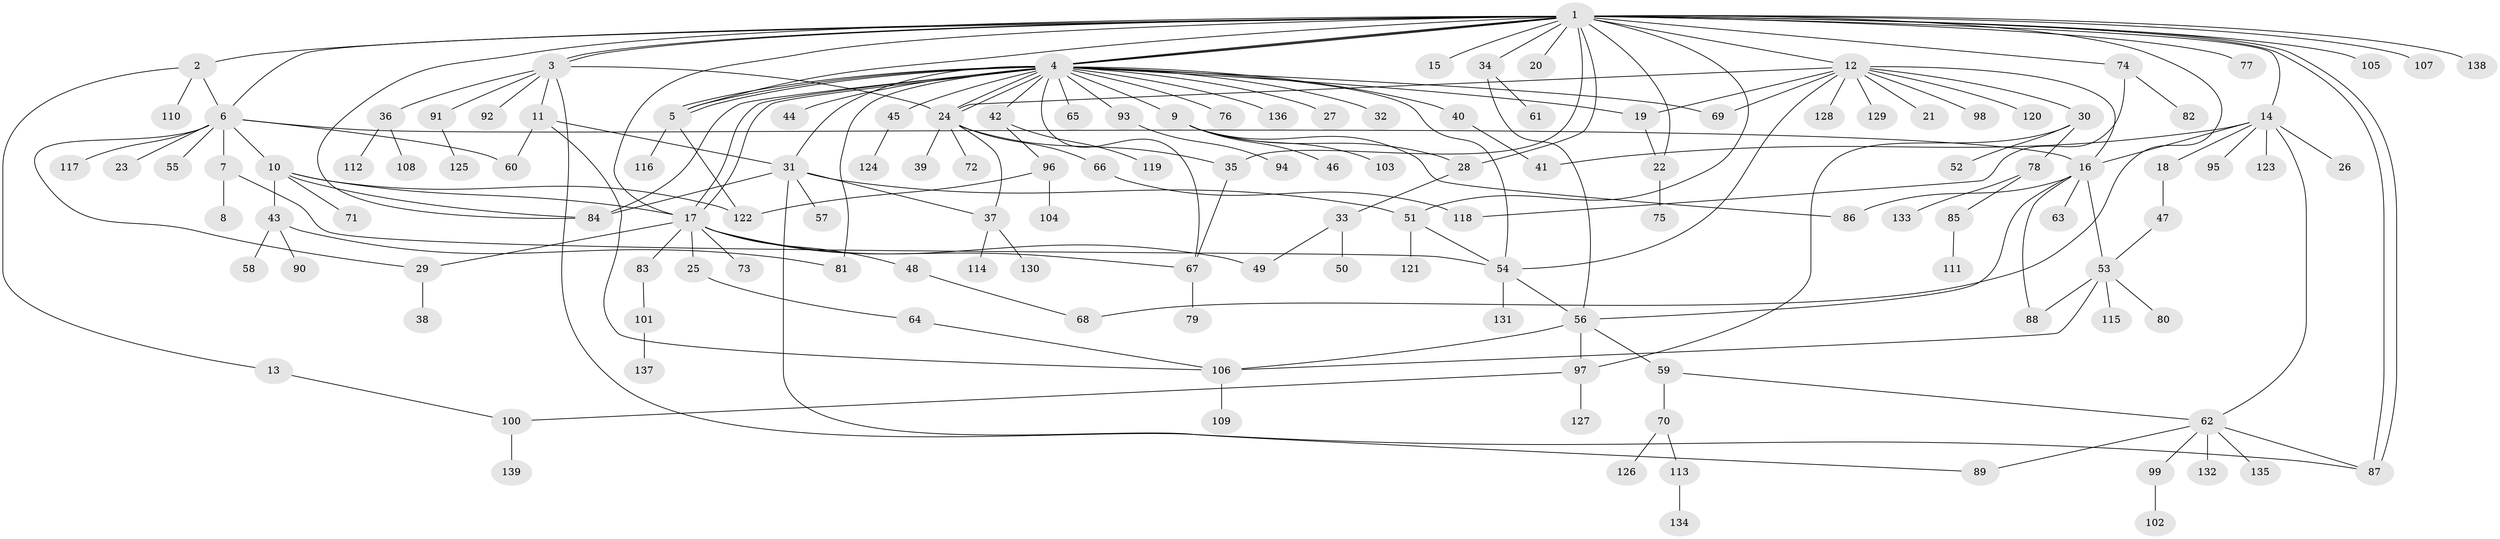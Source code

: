 // Generated by graph-tools (version 1.1) at 2025/26/03/09/25 03:26:00]
// undirected, 139 vertices, 193 edges
graph export_dot {
graph [start="1"]
  node [color=gray90,style=filled];
  1;
  2;
  3;
  4;
  5;
  6;
  7;
  8;
  9;
  10;
  11;
  12;
  13;
  14;
  15;
  16;
  17;
  18;
  19;
  20;
  21;
  22;
  23;
  24;
  25;
  26;
  27;
  28;
  29;
  30;
  31;
  32;
  33;
  34;
  35;
  36;
  37;
  38;
  39;
  40;
  41;
  42;
  43;
  44;
  45;
  46;
  47;
  48;
  49;
  50;
  51;
  52;
  53;
  54;
  55;
  56;
  57;
  58;
  59;
  60;
  61;
  62;
  63;
  64;
  65;
  66;
  67;
  68;
  69;
  70;
  71;
  72;
  73;
  74;
  75;
  76;
  77;
  78;
  79;
  80;
  81;
  82;
  83;
  84;
  85;
  86;
  87;
  88;
  89;
  90;
  91;
  92;
  93;
  94;
  95;
  96;
  97;
  98;
  99;
  100;
  101;
  102;
  103;
  104;
  105;
  106;
  107;
  108;
  109;
  110;
  111;
  112;
  113;
  114;
  115;
  116;
  117;
  118;
  119;
  120;
  121;
  122;
  123;
  124;
  125;
  126;
  127;
  128;
  129;
  130;
  131;
  132;
  133;
  134;
  135;
  136;
  137;
  138;
  139;
  1 -- 2;
  1 -- 3;
  1 -- 3;
  1 -- 4;
  1 -- 4;
  1 -- 4;
  1 -- 5;
  1 -- 6;
  1 -- 12;
  1 -- 14;
  1 -- 15;
  1 -- 17;
  1 -- 20;
  1 -- 22;
  1 -- 28;
  1 -- 34;
  1 -- 35;
  1 -- 51;
  1 -- 68;
  1 -- 74;
  1 -- 77;
  1 -- 84;
  1 -- 87;
  1 -- 87;
  1 -- 105;
  1 -- 107;
  1 -- 138;
  2 -- 6;
  2 -- 13;
  2 -- 110;
  3 -- 11;
  3 -- 24;
  3 -- 36;
  3 -- 87;
  3 -- 91;
  3 -- 92;
  4 -- 5;
  4 -- 5;
  4 -- 5;
  4 -- 9;
  4 -- 17;
  4 -- 17;
  4 -- 19;
  4 -- 24;
  4 -- 24;
  4 -- 27;
  4 -- 31;
  4 -- 32;
  4 -- 40;
  4 -- 42;
  4 -- 44;
  4 -- 45;
  4 -- 54;
  4 -- 65;
  4 -- 67;
  4 -- 69;
  4 -- 76;
  4 -- 81;
  4 -- 84;
  4 -- 93;
  4 -- 136;
  5 -- 116;
  5 -- 122;
  6 -- 7;
  6 -- 10;
  6 -- 16;
  6 -- 23;
  6 -- 29;
  6 -- 55;
  6 -- 60;
  6 -- 117;
  7 -- 8;
  7 -- 54;
  9 -- 28;
  9 -- 46;
  9 -- 86;
  9 -- 103;
  10 -- 17;
  10 -- 43;
  10 -- 71;
  10 -- 84;
  10 -- 122;
  11 -- 31;
  11 -- 60;
  11 -- 106;
  12 -- 16;
  12 -- 19;
  12 -- 21;
  12 -- 24;
  12 -- 30;
  12 -- 54;
  12 -- 69;
  12 -- 98;
  12 -- 120;
  12 -- 128;
  12 -- 129;
  13 -- 100;
  14 -- 16;
  14 -- 18;
  14 -- 26;
  14 -- 41;
  14 -- 62;
  14 -- 95;
  14 -- 123;
  16 -- 53;
  16 -- 56;
  16 -- 63;
  16 -- 86;
  16 -- 88;
  17 -- 25;
  17 -- 29;
  17 -- 48;
  17 -- 49;
  17 -- 67;
  17 -- 73;
  17 -- 83;
  18 -- 47;
  19 -- 22;
  22 -- 75;
  24 -- 35;
  24 -- 37;
  24 -- 39;
  24 -- 66;
  24 -- 72;
  25 -- 64;
  28 -- 33;
  29 -- 38;
  30 -- 52;
  30 -- 78;
  30 -- 97;
  31 -- 37;
  31 -- 51;
  31 -- 57;
  31 -- 84;
  31 -- 89;
  33 -- 49;
  33 -- 50;
  34 -- 56;
  34 -- 61;
  35 -- 67;
  36 -- 108;
  36 -- 112;
  37 -- 114;
  37 -- 130;
  40 -- 41;
  42 -- 96;
  42 -- 119;
  43 -- 58;
  43 -- 81;
  43 -- 90;
  45 -- 124;
  47 -- 53;
  48 -- 68;
  51 -- 54;
  51 -- 121;
  53 -- 80;
  53 -- 88;
  53 -- 106;
  53 -- 115;
  54 -- 56;
  54 -- 131;
  56 -- 59;
  56 -- 97;
  56 -- 106;
  59 -- 62;
  59 -- 70;
  62 -- 87;
  62 -- 89;
  62 -- 99;
  62 -- 132;
  62 -- 135;
  64 -- 106;
  66 -- 118;
  67 -- 79;
  70 -- 113;
  70 -- 126;
  74 -- 82;
  74 -- 118;
  78 -- 85;
  78 -- 133;
  83 -- 101;
  85 -- 111;
  91 -- 125;
  93 -- 94;
  96 -- 104;
  96 -- 122;
  97 -- 100;
  97 -- 127;
  99 -- 102;
  100 -- 139;
  101 -- 137;
  106 -- 109;
  113 -- 134;
}
